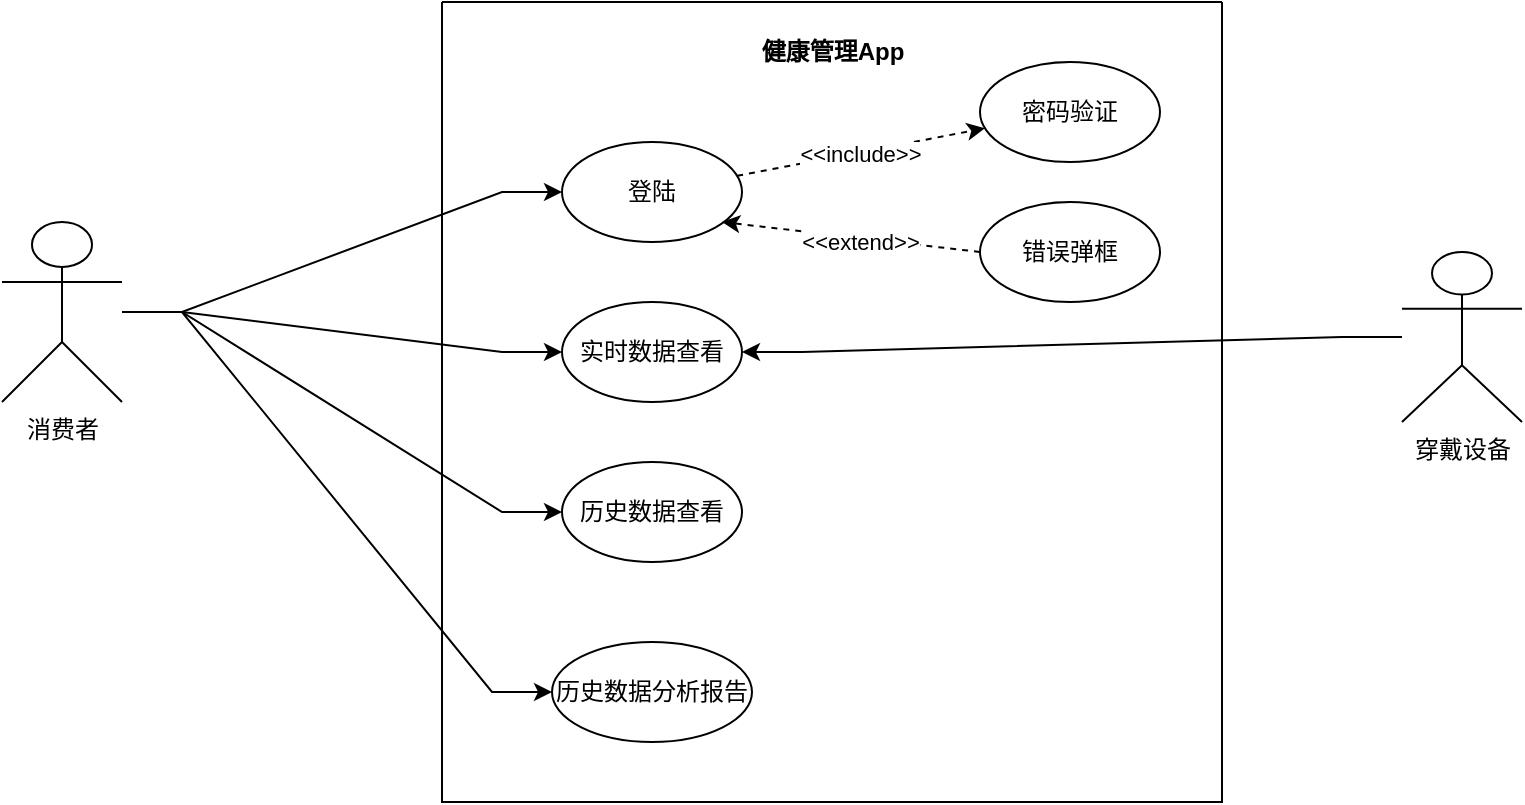 <mxfile version="21.7.1" type="github">
  <diagram name="第 1 页" id="4sWMDAJXvvsexHeZOBYL">
    <mxGraphModel dx="1816" dy="517" grid="1" gridSize="10" guides="1" tooltips="1" connect="1" arrows="1" fold="1" page="1" pageScale="1" pageWidth="827" pageHeight="1169" math="0" shadow="0">
      <root>
        <mxCell id="0" />
        <mxCell id="1" parent="0" />
        <mxCell id="pbTTSZvQgbymL4f0ZY5r-1" value="" style="swimlane;startSize=0;" vertex="1" parent="1">
          <mxGeometry x="100" y="70" width="390" height="400" as="geometry">
            <mxRectangle x="270" y="80" width="50" height="40" as="alternateBounds" />
          </mxGeometry>
        </mxCell>
        <mxCell id="pbTTSZvQgbymL4f0ZY5r-5" value="&lt;b&gt;健康管理App&lt;/b&gt;" style="text;html=1;align=center;verticalAlign=middle;resizable=0;points=[];autosize=1;strokeColor=none;fillColor=none;" vertex="1" parent="pbTTSZvQgbymL4f0ZY5r-1">
          <mxGeometry x="150" y="10" width="90" height="30" as="geometry" />
        </mxCell>
        <mxCell id="pbTTSZvQgbymL4f0ZY5r-32" style="rounded=0;orthogonalLoop=1;jettySize=auto;html=1;strokeColor=default;dashed=1;" edge="1" parent="pbTTSZvQgbymL4f0ZY5r-1" source="pbTTSZvQgbymL4f0ZY5r-4" target="pbTTSZvQgbymL4f0ZY5r-30">
          <mxGeometry relative="1" as="geometry" />
        </mxCell>
        <mxCell id="pbTTSZvQgbymL4f0ZY5r-33" value="&amp;lt;&amp;lt;include&amp;gt;&amp;gt;" style="edgeLabel;html=1;align=center;verticalAlign=middle;resizable=0;points=[];" vertex="1" connectable="0" parent="pbTTSZvQgbymL4f0ZY5r-32">
          <mxGeometry x="-0.006" y="-1" relative="1" as="geometry">
            <mxPoint as="offset" />
          </mxGeometry>
        </mxCell>
        <mxCell id="pbTTSZvQgbymL4f0ZY5r-4" value="登陆" style="ellipse;whiteSpace=wrap;html=1;" vertex="1" parent="pbTTSZvQgbymL4f0ZY5r-1">
          <mxGeometry x="60" y="70" width="90" height="50" as="geometry" />
        </mxCell>
        <mxCell id="pbTTSZvQgbymL4f0ZY5r-17" value="实时数据查看" style="ellipse;whiteSpace=wrap;html=1;" vertex="1" parent="pbTTSZvQgbymL4f0ZY5r-1">
          <mxGeometry x="60" y="150" width="90" height="50" as="geometry" />
        </mxCell>
        <mxCell id="pbTTSZvQgbymL4f0ZY5r-18" value="历史数据查看" style="ellipse;whiteSpace=wrap;html=1;" vertex="1" parent="pbTTSZvQgbymL4f0ZY5r-1">
          <mxGeometry x="60" y="230" width="90" height="50" as="geometry" />
        </mxCell>
        <mxCell id="pbTTSZvQgbymL4f0ZY5r-19" value="历史数据分析报告" style="ellipse;whiteSpace=wrap;html=1;" vertex="1" parent="pbTTSZvQgbymL4f0ZY5r-1">
          <mxGeometry x="55" y="320" width="100" height="50" as="geometry" />
        </mxCell>
        <mxCell id="pbTTSZvQgbymL4f0ZY5r-30" value="密码验证" style="ellipse;whiteSpace=wrap;html=1;" vertex="1" parent="pbTTSZvQgbymL4f0ZY5r-1">
          <mxGeometry x="269" y="30" width="90" height="50" as="geometry" />
        </mxCell>
        <mxCell id="pbTTSZvQgbymL4f0ZY5r-35" style="rounded=0;orthogonalLoop=1;jettySize=auto;html=1;entryX=1;entryY=0.5;entryDx=0;entryDy=0;dashed=1;exitX=0;exitY=0.5;exitDx=0;exitDy=0;" edge="1" parent="pbTTSZvQgbymL4f0ZY5r-1" source="pbTTSZvQgbymL4f0ZY5r-31">
          <mxGeometry relative="1" as="geometry">
            <mxPoint x="261.223" y="132.239" as="sourcePoint" />
            <mxPoint x="140.0" y="110" as="targetPoint" />
          </mxGeometry>
        </mxCell>
        <mxCell id="pbTTSZvQgbymL4f0ZY5r-36" value="&amp;lt;&amp;lt;extend&amp;gt;&amp;gt;" style="edgeLabel;html=1;align=center;verticalAlign=middle;resizable=0;points=[];" vertex="1" connectable="0" parent="pbTTSZvQgbymL4f0ZY5r-35">
          <mxGeometry x="-0.076" y="2" relative="1" as="geometry">
            <mxPoint as="offset" />
          </mxGeometry>
        </mxCell>
        <mxCell id="pbTTSZvQgbymL4f0ZY5r-31" value="错误弹框" style="ellipse;whiteSpace=wrap;html=1;" vertex="1" parent="pbTTSZvQgbymL4f0ZY5r-1">
          <mxGeometry x="269" y="100" width="90" height="50" as="geometry" />
        </mxCell>
        <mxCell id="pbTTSZvQgbymL4f0ZY5r-21" style="edgeStyle=entityRelationEdgeStyle;rounded=0;orthogonalLoop=1;jettySize=auto;html=1;" edge="1" parent="1" source="pbTTSZvQgbymL4f0ZY5r-2" target="pbTTSZvQgbymL4f0ZY5r-17">
          <mxGeometry relative="1" as="geometry" />
        </mxCell>
        <mxCell id="pbTTSZvQgbymL4f0ZY5r-22" style="edgeStyle=entityRelationEdgeStyle;rounded=0;orthogonalLoop=1;jettySize=auto;html=1;entryX=0;entryY=0.5;entryDx=0;entryDy=0;" edge="1" parent="1" source="pbTTSZvQgbymL4f0ZY5r-2" target="pbTTSZvQgbymL4f0ZY5r-4">
          <mxGeometry relative="1" as="geometry" />
        </mxCell>
        <mxCell id="pbTTSZvQgbymL4f0ZY5r-23" style="edgeStyle=entityRelationEdgeStyle;rounded=0;orthogonalLoop=1;jettySize=auto;html=1;entryX=0;entryY=0.5;entryDx=0;entryDy=0;" edge="1" parent="1" source="pbTTSZvQgbymL4f0ZY5r-2" target="pbTTSZvQgbymL4f0ZY5r-18">
          <mxGeometry relative="1" as="geometry" />
        </mxCell>
        <mxCell id="pbTTSZvQgbymL4f0ZY5r-24" style="edgeStyle=entityRelationEdgeStyle;rounded=0;orthogonalLoop=1;jettySize=auto;html=1;entryX=0;entryY=0.5;entryDx=0;entryDy=0;" edge="1" parent="1" source="pbTTSZvQgbymL4f0ZY5r-2" target="pbTTSZvQgbymL4f0ZY5r-19">
          <mxGeometry relative="1" as="geometry" />
        </mxCell>
        <mxCell id="pbTTSZvQgbymL4f0ZY5r-2" value="消费者" style="shape=umlActor;verticalLabelPosition=bottom;verticalAlign=top;html=1;outlineConnect=0;" vertex="1" parent="1">
          <mxGeometry x="-120" y="180" width="60" height="90" as="geometry" />
        </mxCell>
        <mxCell id="pbTTSZvQgbymL4f0ZY5r-28" style="edgeStyle=entityRelationEdgeStyle;rounded=0;orthogonalLoop=1;jettySize=auto;html=1;entryX=1;entryY=0.5;entryDx=0;entryDy=0;" edge="1" parent="1" source="pbTTSZvQgbymL4f0ZY5r-11" target="pbTTSZvQgbymL4f0ZY5r-17">
          <mxGeometry relative="1" as="geometry">
            <Array as="points">
              <mxPoint x="340" y="210" />
            </Array>
          </mxGeometry>
        </mxCell>
        <mxCell id="pbTTSZvQgbymL4f0ZY5r-11" value="穿戴设备" style="shape=umlActor;verticalLabelPosition=bottom;verticalAlign=top;html=1;outlineConnect=0;" vertex="1" parent="1">
          <mxGeometry x="580" y="195" width="60" height="85" as="geometry" />
        </mxCell>
      </root>
    </mxGraphModel>
  </diagram>
</mxfile>
